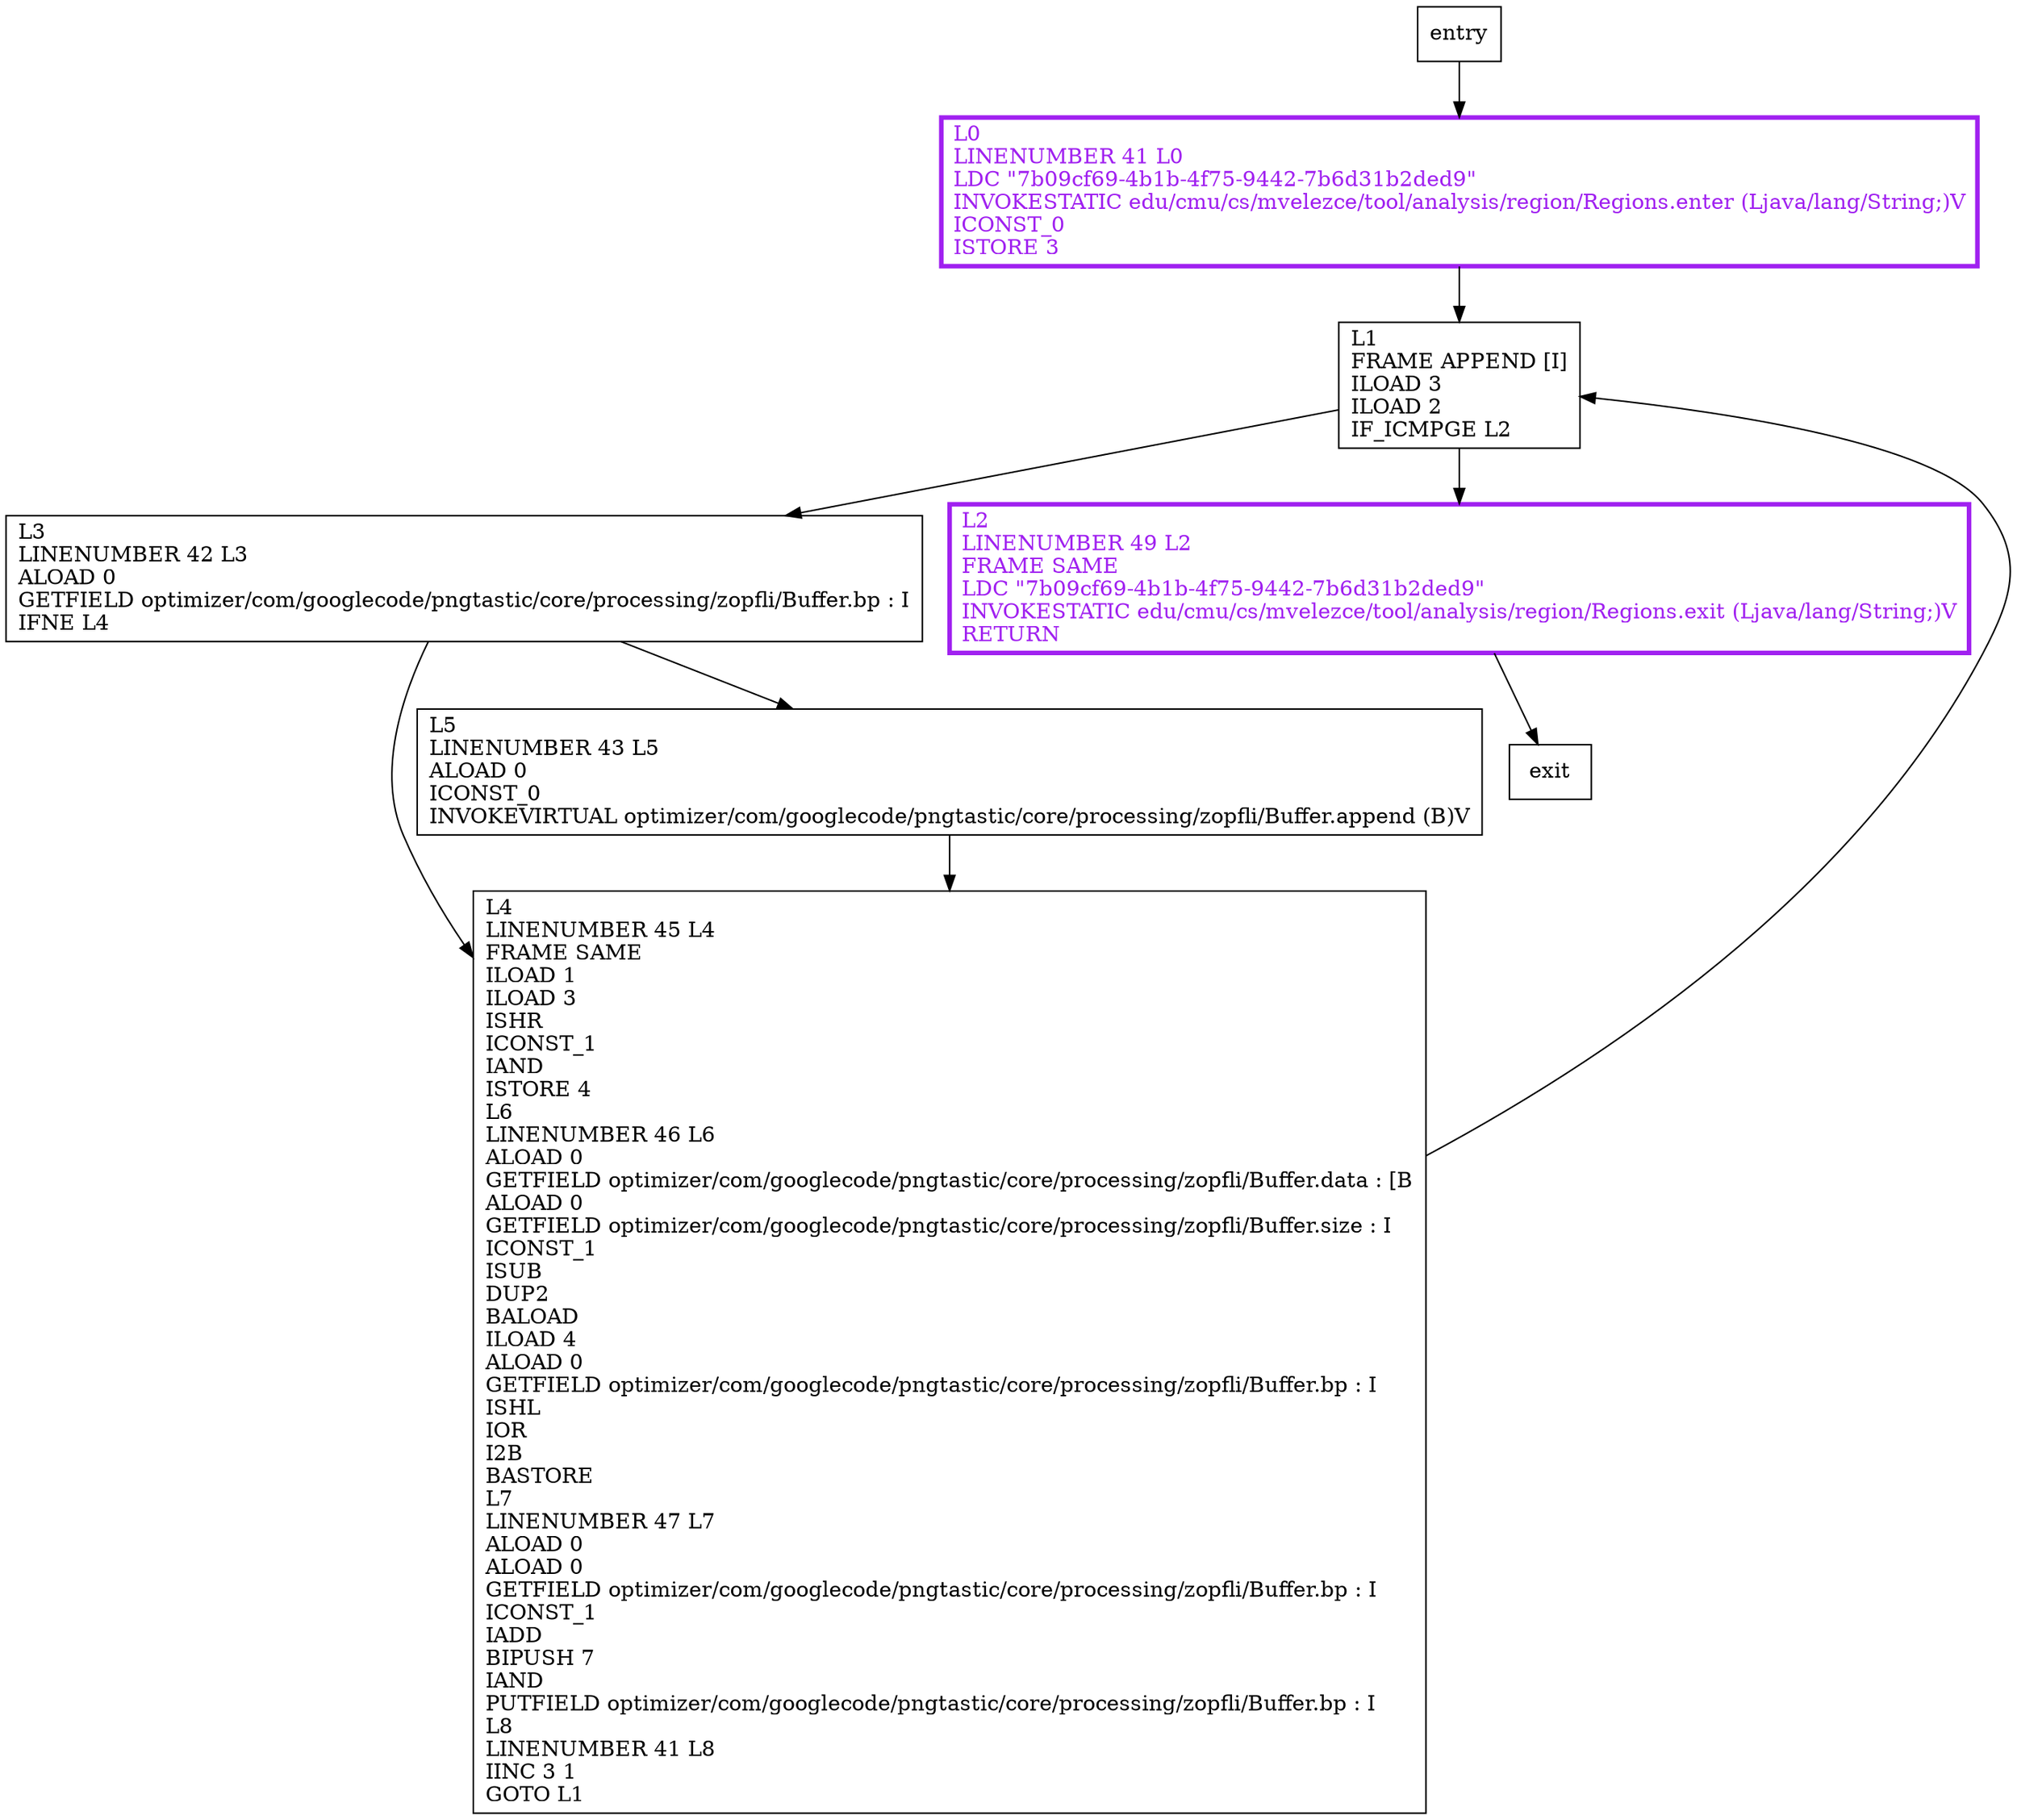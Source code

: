 digraph addBits {
node [shape=record];
281896787 [label="L1\lFRAME APPEND [I]\lILOAD 3\lILOAD 2\lIF_ICMPGE L2\l"];
227381657 [label="L3\lLINENUMBER 42 L3\lALOAD 0\lGETFIELD optimizer/com/googlecode/pngtastic/core/processing/zopfli/Buffer.bp : I\lIFNE L4\l"];
1502616653 [label="L0\lLINENUMBER 41 L0\lLDC \"7b09cf69-4b1b-4f75-9442-7b6d31b2ded9\"\lINVOKESTATIC edu/cmu/cs/mvelezce/tool/analysis/region/Regions.enter (Ljava/lang/String;)V\lICONST_0\lISTORE 3\l"];
378327915 [label="L2\lLINENUMBER 49 L2\lFRAME SAME\lLDC \"7b09cf69-4b1b-4f75-9442-7b6d31b2ded9\"\lINVOKESTATIC edu/cmu/cs/mvelezce/tool/analysis/region/Regions.exit (Ljava/lang/String;)V\lRETURN\l"];
956429999 [label="L4\lLINENUMBER 45 L4\lFRAME SAME\lILOAD 1\lILOAD 3\lISHR\lICONST_1\lIAND\lISTORE 4\lL6\lLINENUMBER 46 L6\lALOAD 0\lGETFIELD optimizer/com/googlecode/pngtastic/core/processing/zopfli/Buffer.data : [B\lALOAD 0\lGETFIELD optimizer/com/googlecode/pngtastic/core/processing/zopfli/Buffer.size : I\lICONST_1\lISUB\lDUP2\lBALOAD\lILOAD 4\lALOAD 0\lGETFIELD optimizer/com/googlecode/pngtastic/core/processing/zopfli/Buffer.bp : I\lISHL\lIOR\lI2B\lBASTORE\lL7\lLINENUMBER 47 L7\lALOAD 0\lALOAD 0\lGETFIELD optimizer/com/googlecode/pngtastic/core/processing/zopfli/Buffer.bp : I\lICONST_1\lIADD\lBIPUSH 7\lIAND\lPUTFIELD optimizer/com/googlecode/pngtastic/core/processing/zopfli/Buffer.bp : I\lL8\lLINENUMBER 41 L8\lIINC 3 1\lGOTO L1\l"];
1613424566 [label="L5\lLINENUMBER 43 L5\lALOAD 0\lICONST_0\lINVOKEVIRTUAL optimizer/com/googlecode/pngtastic/core/processing/zopfli/Buffer.append (B)V\l"];
entry;
exit;
281896787 -> 227381657;
281896787 -> 378327915;
entry -> 1502616653;
227381657 -> 956429999;
227381657 -> 1613424566;
1502616653 -> 281896787;
378327915 -> exit;
956429999 -> 281896787;
1613424566 -> 956429999;
1502616653[fontcolor="purple", penwidth=3, color="purple"];
378327915[fontcolor="purple", penwidth=3, color="purple"];
}
